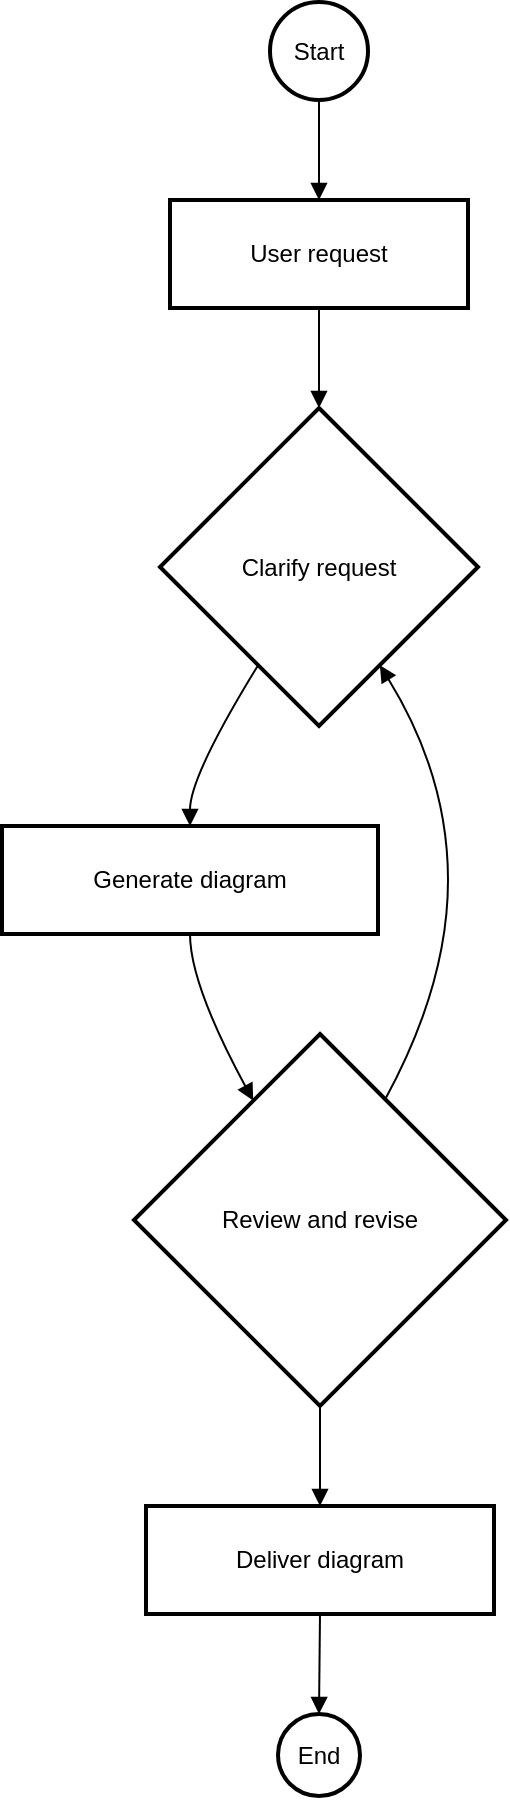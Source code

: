 <mxfile version="26.1.3">
  <diagram name="Página-1" id="dS6J4UzMS_Ed4-FxvYXc">
    <mxGraphModel>
      <root>
        <mxCell id="0" />
        <mxCell id="1" parent="0" />
        <mxCell id="2" value="Start" style="ellipse;aspect=fixed;strokeWidth=2;whiteSpace=wrap;" vertex="1" parent="1">
          <mxGeometry x="142" y="8" width="49" height="49" as="geometry" />
        </mxCell>
        <mxCell id="3" value="User request" style="whiteSpace=wrap;strokeWidth=2;" vertex="1" parent="1">
          <mxGeometry x="92" y="107" width="149" height="54" as="geometry" />
        </mxCell>
        <mxCell id="4" value="Clarify request" style="rhombus;strokeWidth=2;whiteSpace=wrap;" vertex="1" parent="1">
          <mxGeometry x="87" y="211" width="159" height="159" as="geometry" />
        </mxCell>
        <mxCell id="5" value="Generate diagram" style="whiteSpace=wrap;strokeWidth=2;" vertex="1" parent="1">
          <mxGeometry x="8" y="420" width="188" height="54" as="geometry" />
        </mxCell>
        <mxCell id="6" value="Review and revise" style="rhombus;strokeWidth=2;whiteSpace=wrap;" vertex="1" parent="1">
          <mxGeometry x="74" y="524" width="186" height="186" as="geometry" />
        </mxCell>
        <mxCell id="7" value="Deliver diagram" style="whiteSpace=wrap;strokeWidth=2;" vertex="1" parent="1">
          <mxGeometry x="80" y="760" width="174" height="54" as="geometry" />
        </mxCell>
        <mxCell id="8" value="End" style="ellipse;aspect=fixed;strokeWidth=2;whiteSpace=wrap;" vertex="1" parent="1">
          <mxGeometry x="146" y="864" width="41" height="41" as="geometry" />
        </mxCell>
        <mxCell id="9" value="" style="curved=1;startArrow=none;endArrow=block;exitX=0.5;exitY=1;entryX=0.5;entryY=0;" edge="1" parent="1" source="2" target="3">
          <mxGeometry relative="1" as="geometry">
            <Array as="points" />
          </mxGeometry>
        </mxCell>
        <mxCell id="10" value="" style="curved=1;startArrow=none;endArrow=block;exitX=0.5;exitY=1;entryX=0.5;entryY=0;" edge="1" parent="1" source="3" target="4">
          <mxGeometry relative="1" as="geometry">
            <Array as="points" />
          </mxGeometry>
        </mxCell>
        <mxCell id="11" value="" style="curved=1;startArrow=none;endArrow=block;exitX=0.19;exitY=1;entryX=0.5;entryY=0;" edge="1" parent="1" source="4" target="5">
          <mxGeometry relative="1" as="geometry">
            <Array as="points">
              <mxPoint x="102" y="395" />
            </Array>
          </mxGeometry>
        </mxCell>
        <mxCell id="12" value="" style="curved=1;startArrow=none;endArrow=block;exitX=0.5;exitY=1;entryX=0.22;entryY=0;" edge="1" parent="1" source="5" target="6">
          <mxGeometry relative="1" as="geometry">
            <Array as="points">
              <mxPoint x="102" y="499" />
            </Array>
          </mxGeometry>
        </mxCell>
        <mxCell id="13" value="" style="curved=1;startArrow=none;endArrow=block;exitX=0.77;exitY=0;entryX=0.81;entryY=1;" edge="1" parent="1" source="6" target="4">
          <mxGeometry relative="1" as="geometry">
            <Array as="points">
              <mxPoint x="231" y="499" />
              <mxPoint x="231" y="395" />
            </Array>
          </mxGeometry>
        </mxCell>
        <mxCell id="14" value="" style="curved=1;startArrow=none;endArrow=block;exitX=0.5;exitY=1;entryX=0.5;entryY=0;" edge="1" parent="1" source="6" target="7">
          <mxGeometry relative="1" as="geometry">
            <Array as="points" />
          </mxGeometry>
        </mxCell>
        <mxCell id="15" value="" style="curved=1;startArrow=none;endArrow=block;exitX=0.5;exitY=1;entryX=0.5;entryY=0;" edge="1" parent="1" source="7" target="8">
          <mxGeometry relative="1" as="geometry">
            <Array as="points" />
          </mxGeometry>
        </mxCell>
      </root>
    </mxGraphModel>
  </diagram>
</mxfile>
